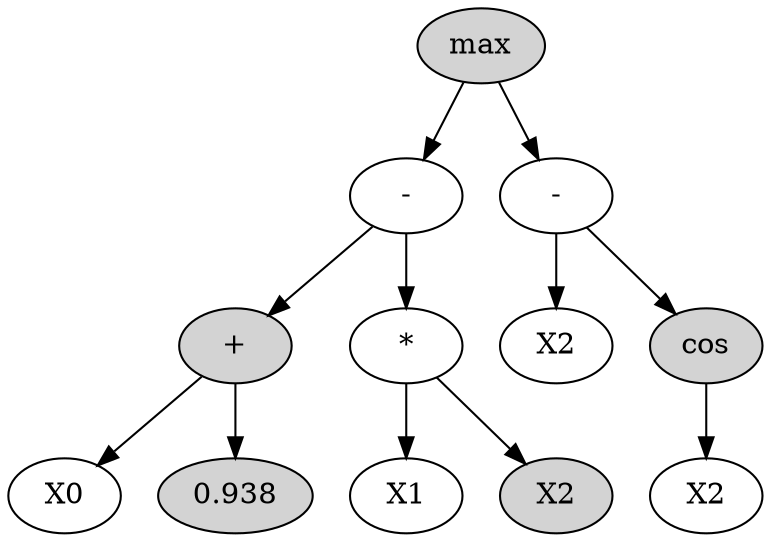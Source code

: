digraph point_mut_after {
	compound=true
	A2 [label=max style=filled]
	B2 [label="-"]
	C2 [label="-"]
	D2 [label="+" style=filled]
	E2 [label="*"]
	F2 [label=X2]
	G2 [label=cos style=filled]
	H2 [label=X0]
	I2 [label=0.938 style=filled]
	J2 [label=X1]
	K2 [label=X2 style=filled]
	L2 [label=X2]
	A2 -> B2
	A2 -> C2
	B2 -> D2
	B2 -> E2
	C2 -> F2
	C2 -> G2
	D2 -> H2
	D2 -> I2
	E2 -> J2
	E2 -> K2
	G2 -> L2
}
